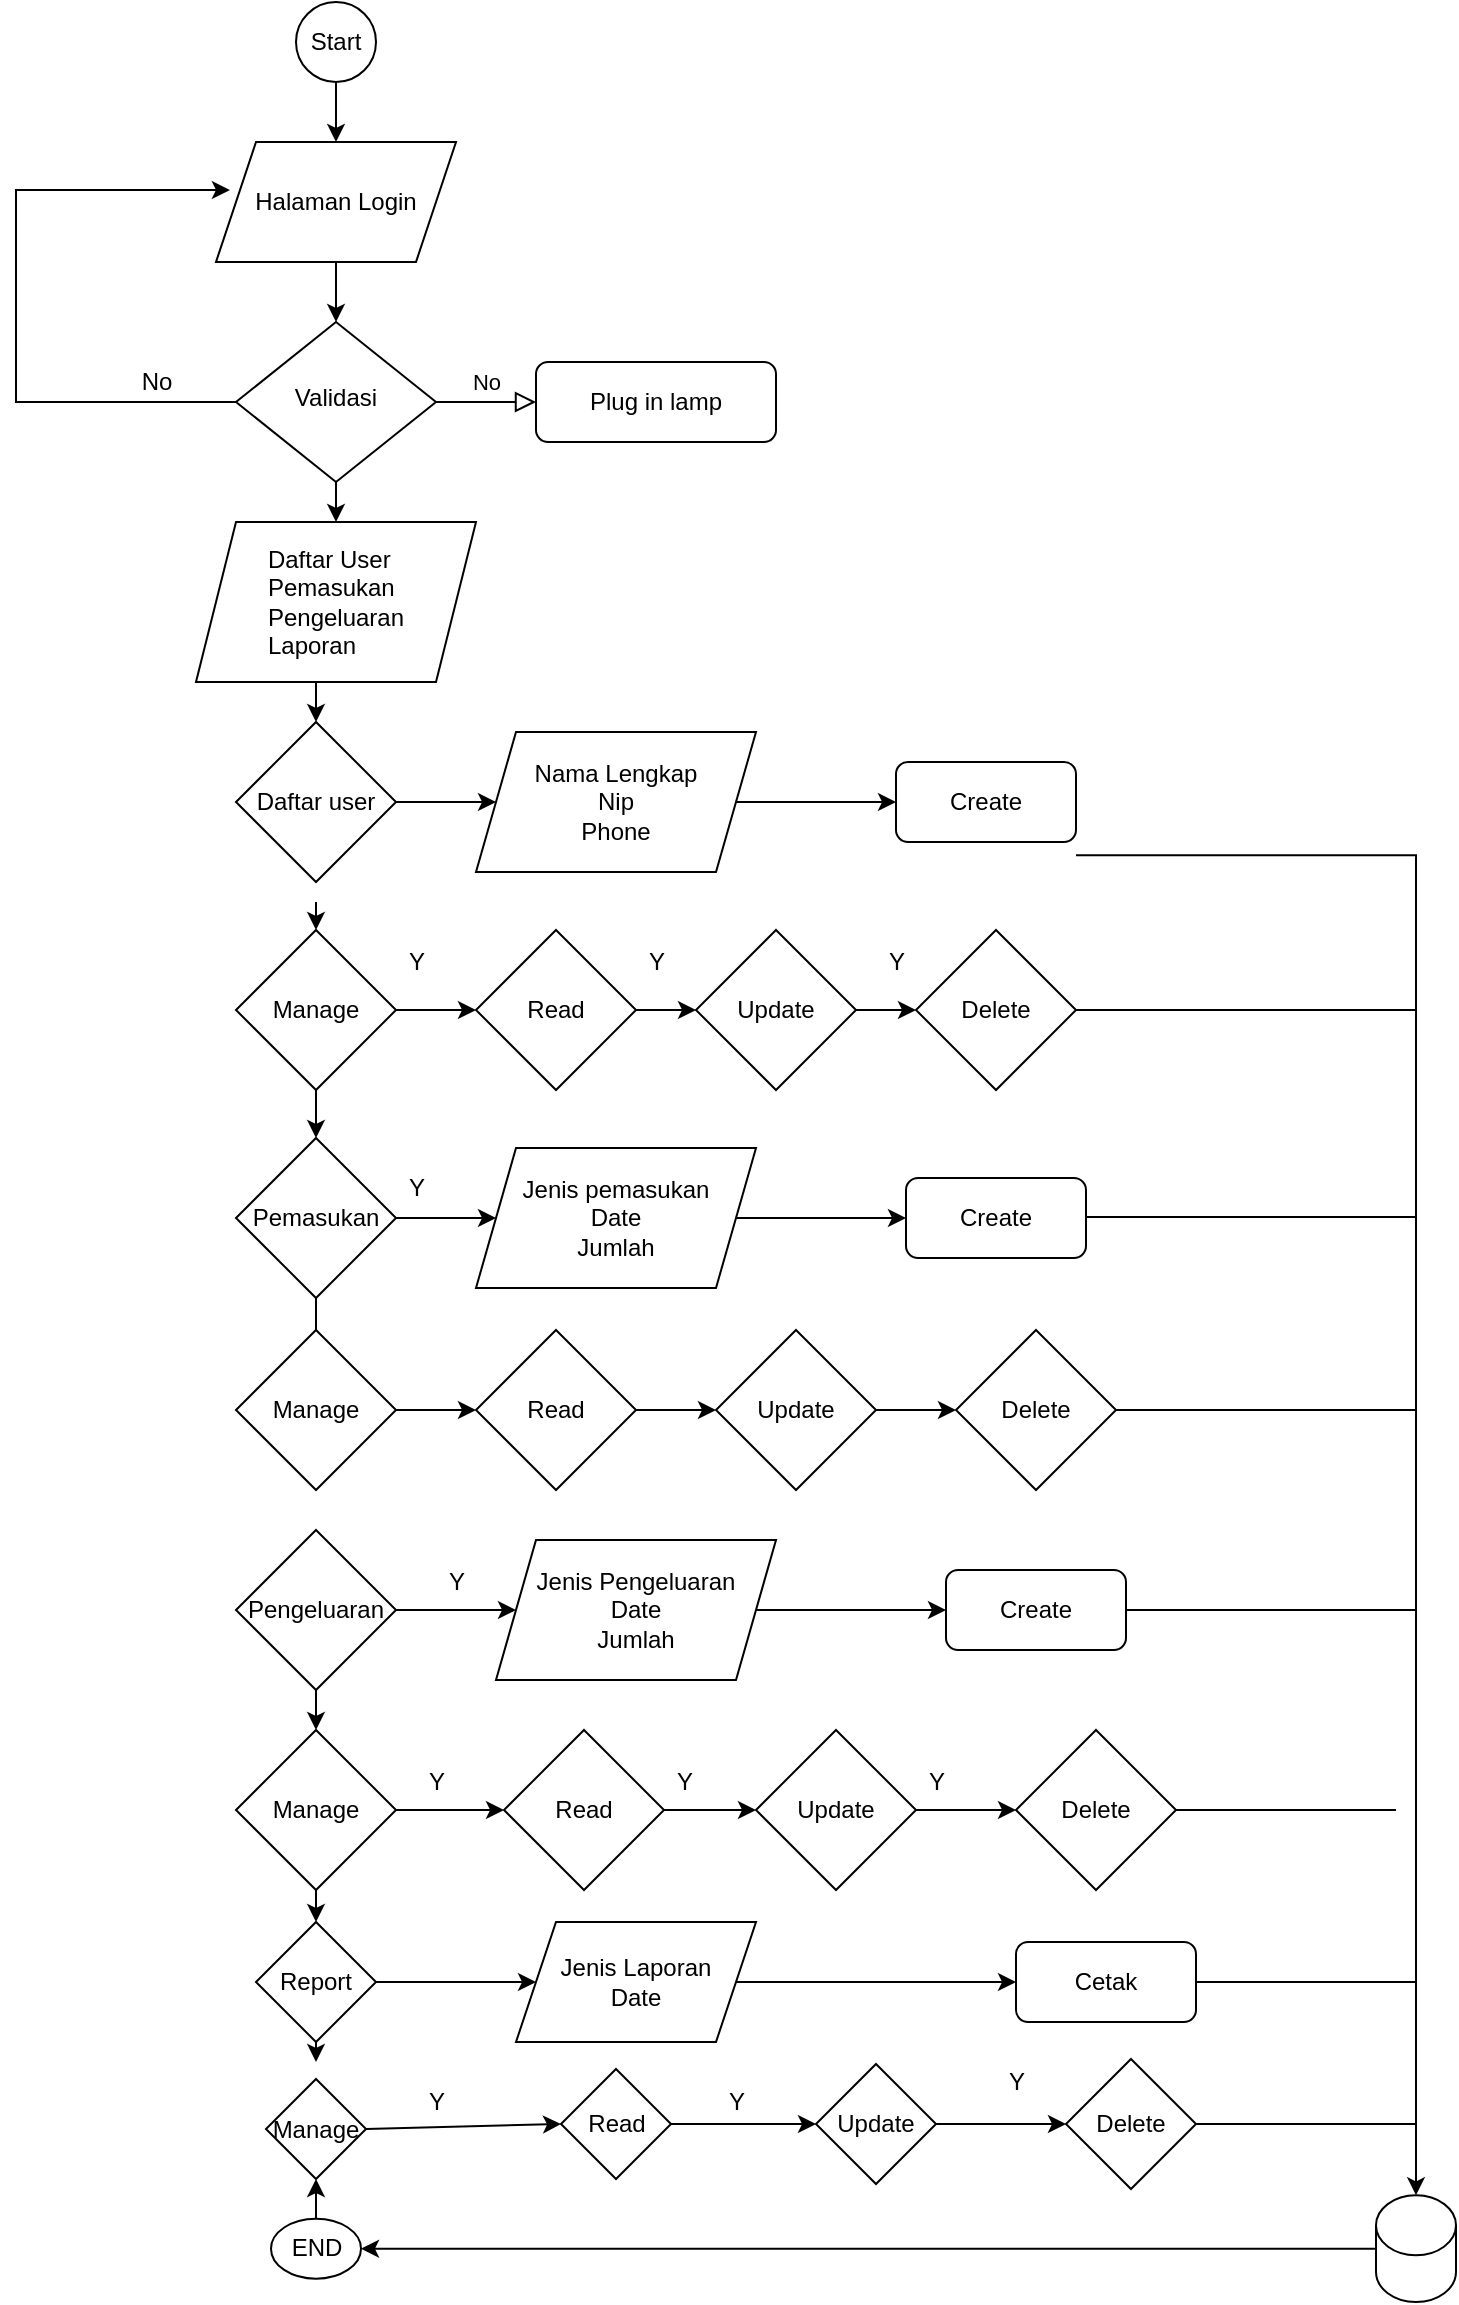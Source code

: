 <mxfile version="16.5.1" type="device"><diagram id="C5RBs43oDa-KdzZeNtuy" name="Page-1"><mxGraphModel dx="868" dy="563" grid="1" gridSize="10" guides="1" tooltips="1" connect="1" arrows="1" fold="1" page="1" pageScale="1" pageWidth="827" pageHeight="1169" math="0" shadow="0"><root><mxCell id="WIyWlLk6GJQsqaUBKTNV-0"/><mxCell id="WIyWlLk6GJQsqaUBKTNV-1" parent="WIyWlLk6GJQsqaUBKTNV-0"/><mxCell id="WIyWlLk6GJQsqaUBKTNV-5" value="No" style="edgeStyle=orthogonalEdgeStyle;rounded=0;html=1;jettySize=auto;orthogonalLoop=1;fontSize=11;endArrow=block;endFill=0;endSize=8;strokeWidth=1;shadow=0;labelBackgroundColor=none;" parent="WIyWlLk6GJQsqaUBKTNV-1" source="WIyWlLk6GJQsqaUBKTNV-6" target="WIyWlLk6GJQsqaUBKTNV-7" edge="1"><mxGeometry y="10" relative="1" as="geometry"><mxPoint as="offset"/></mxGeometry></mxCell><mxCell id="WIyWlLk6GJQsqaUBKTNV-6" value="Validasi" style="rhombus;whiteSpace=wrap;html=1;shadow=0;fontFamily=Helvetica;fontSize=12;align=center;strokeWidth=1;spacing=6;spacingTop=-4;" parent="WIyWlLk6GJQsqaUBKTNV-1" vertex="1"><mxGeometry x="170" y="170" width="100" height="80" as="geometry"/></mxCell><mxCell id="WIyWlLk6GJQsqaUBKTNV-7" value="Plug in lamp" style="rounded=1;whiteSpace=wrap;html=1;fontSize=12;glass=0;strokeWidth=1;shadow=0;" parent="WIyWlLk6GJQsqaUBKTNV-1" vertex="1"><mxGeometry x="320" y="190" width="120" height="40" as="geometry"/></mxCell><mxCell id="Ojrf8QeISL4BftmtHI5l-0" value="Start" style="ellipse;whiteSpace=wrap;html=1;aspect=fixed;" vertex="1" parent="WIyWlLk6GJQsqaUBKTNV-1"><mxGeometry x="200" y="10" width="40" height="40" as="geometry"/></mxCell><mxCell id="Ojrf8QeISL4BftmtHI5l-4" value="" style="endArrow=classic;html=1;rounded=0;exitX=0.5;exitY=1;exitDx=0;exitDy=0;" edge="1" parent="WIyWlLk6GJQsqaUBKTNV-1" source="Ojrf8QeISL4BftmtHI5l-0"><mxGeometry width="50" height="50" relative="1" as="geometry"><mxPoint x="320" y="110" as="sourcePoint"/><mxPoint x="220" y="80" as="targetPoint"/></mxGeometry></mxCell><mxCell id="Ojrf8QeISL4BftmtHI5l-5" value="Halaman Login" style="shape=parallelogram;perimeter=parallelogramPerimeter;whiteSpace=wrap;html=1;fixedSize=1;" vertex="1" parent="WIyWlLk6GJQsqaUBKTNV-1"><mxGeometry x="160" y="80" width="120" height="60" as="geometry"/></mxCell><mxCell id="Ojrf8QeISL4BftmtHI5l-6" value="" style="endArrow=classic;html=1;rounded=0;exitX=0.5;exitY=1;exitDx=0;exitDy=0;" edge="1" parent="WIyWlLk6GJQsqaUBKTNV-1" source="Ojrf8QeISL4BftmtHI5l-5" target="WIyWlLk6GJQsqaUBKTNV-6"><mxGeometry width="50" height="50" relative="1" as="geometry"><mxPoint x="210" y="180" as="sourcePoint"/><mxPoint x="260" y="130" as="targetPoint"/></mxGeometry></mxCell><mxCell id="Ojrf8QeISL4BftmtHI5l-9" value="" style="endArrow=classic;html=1;rounded=0;exitX=0;exitY=0.5;exitDx=0;exitDy=0;entryX=0.058;entryY=0.4;entryDx=0;entryDy=0;entryPerimeter=0;" edge="1" parent="WIyWlLk6GJQsqaUBKTNV-1" source="WIyWlLk6GJQsqaUBKTNV-6" target="Ojrf8QeISL4BftmtHI5l-5"><mxGeometry width="50" height="50" relative="1" as="geometry"><mxPoint x="150" y="220" as="sourcePoint"/><mxPoint x="100" y="160" as="targetPoint"/><Array as="points"><mxPoint x="60" y="210"/><mxPoint x="60" y="104"/></Array></mxGeometry></mxCell><mxCell id="Ojrf8QeISL4BftmtHI5l-11" value="No" style="text;html=1;align=center;verticalAlign=middle;resizable=0;points=[];autosize=1;strokeColor=none;fillColor=none;" vertex="1" parent="WIyWlLk6GJQsqaUBKTNV-1"><mxGeometry x="115" y="190" width="30" height="20" as="geometry"/></mxCell><mxCell id="Ojrf8QeISL4BftmtHI5l-13" value="&lt;div style=&quot;text-align: left&quot;&gt;&lt;span&gt;Daftar User&lt;/span&gt;&lt;/div&gt;&lt;div style=&quot;text-align: left&quot;&gt;&lt;span&gt;Pemasukan&lt;/span&gt;&lt;/div&gt;&lt;div style=&quot;text-align: left&quot;&gt;&lt;span&gt;Pengeluaran&lt;/span&gt;&lt;/div&gt;&lt;div style=&quot;text-align: left&quot;&gt;&lt;span&gt;Laporan&lt;/span&gt;&lt;/div&gt;" style="shape=parallelogram;perimeter=parallelogramPerimeter;whiteSpace=wrap;html=1;fixedSize=1;" vertex="1" parent="WIyWlLk6GJQsqaUBKTNV-1"><mxGeometry x="150" y="270" width="140" height="80" as="geometry"/></mxCell><mxCell id="Ojrf8QeISL4BftmtHI5l-14" value="" style="endArrow=classic;html=1;rounded=0;entryX=0.5;entryY=0;entryDx=0;entryDy=0;" edge="1" parent="WIyWlLk6GJQsqaUBKTNV-1" target="Ojrf8QeISL4BftmtHI5l-13"><mxGeometry width="50" height="50" relative="1" as="geometry"><mxPoint x="220" y="250" as="sourcePoint"/><mxPoint x="270" y="200" as="targetPoint"/></mxGeometry></mxCell><mxCell id="Ojrf8QeISL4BftmtHI5l-21" style="edgeStyle=orthogonalEdgeStyle;rounded=0;orthogonalLoop=1;jettySize=auto;html=1;exitX=1;exitY=0.5;exitDx=0;exitDy=0;entryX=0;entryY=0.5;entryDx=0;entryDy=0;" edge="1" parent="WIyWlLk6GJQsqaUBKTNV-1" source="Ojrf8QeISL4BftmtHI5l-15" target="Ojrf8QeISL4BftmtHI5l-17"><mxGeometry relative="1" as="geometry"/></mxCell><mxCell id="Ojrf8QeISL4BftmtHI5l-15" value="Daftar user" style="rhombus;whiteSpace=wrap;html=1;" vertex="1" parent="WIyWlLk6GJQsqaUBKTNV-1"><mxGeometry x="170" y="370" width="80" height="80" as="geometry"/></mxCell><mxCell id="Ojrf8QeISL4BftmtHI5l-16" value="" style="endArrow=classic;html=1;rounded=0;entryX=0.5;entryY=0;entryDx=0;entryDy=0;" edge="1" parent="WIyWlLk6GJQsqaUBKTNV-1" target="Ojrf8QeISL4BftmtHI5l-15"><mxGeometry width="50" height="50" relative="1" as="geometry"><mxPoint x="210" y="350" as="sourcePoint"/><mxPoint x="260" y="300" as="targetPoint"/></mxGeometry></mxCell><mxCell id="Ojrf8QeISL4BftmtHI5l-17" value="Nama Lengkap&lt;br&gt;Nip&lt;br&gt;Phone" style="shape=parallelogram;perimeter=parallelogramPerimeter;whiteSpace=wrap;html=1;fixedSize=1;" vertex="1" parent="WIyWlLk6GJQsqaUBKTNV-1"><mxGeometry x="290" y="375" width="140" height="70" as="geometry"/></mxCell><mxCell id="Ojrf8QeISL4BftmtHI5l-18" value="" style="endArrow=classic;html=1;rounded=0;" edge="1" parent="WIyWlLk6GJQsqaUBKTNV-1" target="Ojrf8QeISL4BftmtHI5l-25"><mxGeometry width="50" height="50" relative="1" as="geometry"><mxPoint x="210" y="460" as="sourcePoint"/><mxPoint x="260" y="410" as="targetPoint"/></mxGeometry></mxCell><mxCell id="Ojrf8QeISL4BftmtHI5l-20" value="" style="endArrow=classic;html=1;rounded=0;exitX=1;exitY=0.5;exitDx=0;exitDy=0;entryX=0;entryY=0.5;entryDx=0;entryDy=0;" edge="1" parent="WIyWlLk6GJQsqaUBKTNV-1" source="Ojrf8QeISL4BftmtHI5l-17" target="WIyWlLk6GJQsqaUBKTNV-11"><mxGeometry width="50" height="50" relative="1" as="geometry"><mxPoint x="410" y="455" as="sourcePoint"/><mxPoint x="460" y="410" as="targetPoint"/></mxGeometry></mxCell><mxCell id="Ojrf8QeISL4BftmtHI5l-23" value="" style="shape=cylinder3;whiteSpace=wrap;html=1;boundedLbl=1;backgroundOutline=1;size=15;" vertex="1" parent="WIyWlLk6GJQsqaUBKTNV-1"><mxGeometry x="740" y="1106.67" width="40" height="53.33" as="geometry"/></mxCell><mxCell id="Ojrf8QeISL4BftmtHI5l-24" value="" style="endArrow=classic;html=1;rounded=0;startArrow=none;exitX=1;exitY=0.5;exitDx=0;exitDy=0;" edge="1" parent="WIyWlLk6GJQsqaUBKTNV-1"><mxGeometry width="50" height="50" relative="1" as="geometry"><mxPoint x="590" y="436.67" as="sourcePoint"/><mxPoint x="760" y="1106.67" as="targetPoint"/><Array as="points"><mxPoint x="760" y="436.67"/></Array></mxGeometry></mxCell><mxCell id="Ojrf8QeISL4BftmtHI5l-41" style="edgeStyle=orthogonalEdgeStyle;rounded=0;orthogonalLoop=1;jettySize=auto;html=1;exitX=0.5;exitY=1;exitDx=0;exitDy=0;entryX=0.5;entryY=0;entryDx=0;entryDy=0;" edge="1" parent="WIyWlLk6GJQsqaUBKTNV-1" source="Ojrf8QeISL4BftmtHI5l-25" target="Ojrf8QeISL4BftmtHI5l-37"><mxGeometry relative="1" as="geometry"/></mxCell><mxCell id="Ojrf8QeISL4BftmtHI5l-25" value="Manage" style="rhombus;whiteSpace=wrap;html=1;" vertex="1" parent="WIyWlLk6GJQsqaUBKTNV-1"><mxGeometry x="170" y="474" width="80" height="80" as="geometry"/></mxCell><mxCell id="Ojrf8QeISL4BftmtHI5l-26" value="Read" style="rhombus;whiteSpace=wrap;html=1;" vertex="1" parent="WIyWlLk6GJQsqaUBKTNV-1"><mxGeometry x="290" y="474" width="80" height="80" as="geometry"/></mxCell><mxCell id="Ojrf8QeISL4BftmtHI5l-27" value="Update" style="rhombus;whiteSpace=wrap;html=1;" vertex="1" parent="WIyWlLk6GJQsqaUBKTNV-1"><mxGeometry x="400" y="474" width="80" height="80" as="geometry"/></mxCell><mxCell id="Ojrf8QeISL4BftmtHI5l-28" value="Delete" style="rhombus;whiteSpace=wrap;html=1;" vertex="1" parent="WIyWlLk6GJQsqaUBKTNV-1"><mxGeometry x="510" y="474" width="80" height="80" as="geometry"/></mxCell><mxCell id="Ojrf8QeISL4BftmtHI5l-29" value="" style="endArrow=classic;html=1;rounded=0;exitX=1;exitY=0.5;exitDx=0;exitDy=0;entryX=0;entryY=0.5;entryDx=0;entryDy=0;" edge="1" parent="WIyWlLk6GJQsqaUBKTNV-1" source="Ojrf8QeISL4BftmtHI5l-25" target="Ojrf8QeISL4BftmtHI5l-26"><mxGeometry width="50" height="50" relative="1" as="geometry"><mxPoint x="390" y="590" as="sourcePoint"/><mxPoint x="440" y="540" as="targetPoint"/></mxGeometry></mxCell><mxCell id="Ojrf8QeISL4BftmtHI5l-30" value="" style="endArrow=classic;html=1;rounded=0;exitX=1;exitY=0.5;exitDx=0;exitDy=0;entryX=0;entryY=0.5;entryDx=0;entryDy=0;" edge="1" parent="WIyWlLk6GJQsqaUBKTNV-1" source="Ojrf8QeISL4BftmtHI5l-26" target="Ojrf8QeISL4BftmtHI5l-27"><mxGeometry width="50" height="50" relative="1" as="geometry"><mxPoint x="390" y="590" as="sourcePoint"/><mxPoint x="440" y="540" as="targetPoint"/></mxGeometry></mxCell><mxCell id="Ojrf8QeISL4BftmtHI5l-31" value="" style="endArrow=classic;html=1;rounded=0;entryX=0;entryY=0.5;entryDx=0;entryDy=0;exitX=1;exitY=0.5;exitDx=0;exitDy=0;" edge="1" parent="WIyWlLk6GJQsqaUBKTNV-1" source="Ojrf8QeISL4BftmtHI5l-27" target="Ojrf8QeISL4BftmtHI5l-28"><mxGeometry width="50" height="50" relative="1" as="geometry"><mxPoint x="390" y="590" as="sourcePoint"/><mxPoint x="440" y="540" as="targetPoint"/></mxGeometry></mxCell><mxCell id="Ojrf8QeISL4BftmtHI5l-32" value="" style="endArrow=none;html=1;rounded=0;exitX=1;exitY=0.5;exitDx=0;exitDy=0;" edge="1" parent="WIyWlLk6GJQsqaUBKTNV-1" source="Ojrf8QeISL4BftmtHI5l-28"><mxGeometry width="50" height="50" relative="1" as="geometry"><mxPoint x="390" y="590" as="sourcePoint"/><mxPoint x="760" y="514" as="targetPoint"/></mxGeometry></mxCell><mxCell id="Ojrf8QeISL4BftmtHI5l-33" value="END" style="ellipse;whiteSpace=wrap;html=1;" vertex="1" parent="WIyWlLk6GJQsqaUBKTNV-1"><mxGeometry x="187.5" y="1118.34" width="45" height="30" as="geometry"/></mxCell><mxCell id="Ojrf8QeISL4BftmtHI5l-34" value="" style="endArrow=classic;html=1;rounded=0;exitX=0;exitY=0.5;exitDx=0;exitDy=0;exitPerimeter=0;" edge="1" parent="WIyWlLk6GJQsqaUBKTNV-1" source="Ojrf8QeISL4BftmtHI5l-23" target="Ojrf8QeISL4BftmtHI5l-33"><mxGeometry width="50" height="50" relative="1" as="geometry"><mxPoint x="390" y="890" as="sourcePoint"/><mxPoint x="440" y="840" as="targetPoint"/></mxGeometry></mxCell><mxCell id="WIyWlLk6GJQsqaUBKTNV-11" value="Create" style="rounded=1;whiteSpace=wrap;html=1;fontSize=12;glass=0;strokeWidth=1;shadow=0;" parent="WIyWlLk6GJQsqaUBKTNV-1" vertex="1"><mxGeometry x="500" y="390" width="90" height="40" as="geometry"/></mxCell><mxCell id="Ojrf8QeISL4BftmtHI5l-61" style="edgeStyle=orthogonalEdgeStyle;rounded=0;orthogonalLoop=1;jettySize=auto;html=1;exitX=0.5;exitY=1;exitDx=0;exitDy=0;" edge="1" parent="WIyWlLk6GJQsqaUBKTNV-1" source="Ojrf8QeISL4BftmtHI5l-37"><mxGeometry relative="1" as="geometry"><mxPoint x="210" y="710" as="targetPoint"/></mxGeometry></mxCell><mxCell id="Ojrf8QeISL4BftmtHI5l-37" value="Pemasukan" style="rhombus;whiteSpace=wrap;html=1;" vertex="1" parent="WIyWlLk6GJQsqaUBKTNV-1"><mxGeometry x="170" y="578" width="80" height="80" as="geometry"/></mxCell><mxCell id="Ojrf8QeISL4BftmtHI5l-38" value="Jenis pemasukan&lt;br&gt;Date&lt;br&gt;Jumlah" style="shape=parallelogram;perimeter=parallelogramPerimeter;whiteSpace=wrap;html=1;fixedSize=1;" vertex="1" parent="WIyWlLk6GJQsqaUBKTNV-1"><mxGeometry x="290" y="583" width="140" height="70" as="geometry"/></mxCell><mxCell id="Ojrf8QeISL4BftmtHI5l-39" value="" style="endArrow=classic;html=1;rounded=0;entryX=0;entryY=0.5;entryDx=0;entryDy=0;exitX=1;exitY=0.5;exitDx=0;exitDy=0;" edge="1" parent="WIyWlLk6GJQsqaUBKTNV-1" source="Ojrf8QeISL4BftmtHI5l-38" target="Ojrf8QeISL4BftmtHI5l-43"><mxGeometry width="50" height="50" relative="1" as="geometry"><mxPoint x="420" y="640" as="sourcePoint"/><mxPoint x="450" y="585" as="targetPoint"/></mxGeometry></mxCell><mxCell id="Ojrf8QeISL4BftmtHI5l-43" value="Create" style="rounded=1;whiteSpace=wrap;html=1;fontSize=12;glass=0;strokeWidth=1;shadow=0;" vertex="1" parent="WIyWlLk6GJQsqaUBKTNV-1"><mxGeometry x="505" y="598" width="90" height="40" as="geometry"/></mxCell><mxCell id="Ojrf8QeISL4BftmtHI5l-46" value="" style="endArrow=none;html=1;rounded=0;" edge="1" parent="WIyWlLk6GJQsqaUBKTNV-1"><mxGeometry width="50" height="50" relative="1" as="geometry"><mxPoint x="595" y="617.5" as="sourcePoint"/><mxPoint x="760" y="617.5" as="targetPoint"/></mxGeometry></mxCell><mxCell id="Ojrf8QeISL4BftmtHI5l-56" value="Delete" style="rhombus;whiteSpace=wrap;html=1;" vertex="1" parent="WIyWlLk6GJQsqaUBKTNV-1"><mxGeometry x="530" y="674" width="80" height="80" as="geometry"/></mxCell><mxCell id="Ojrf8QeISL4BftmtHI5l-64" value="" style="endArrow=none;html=1;rounded=0;exitX=1;exitY=0.5;exitDx=0;exitDy=0;" edge="1" parent="WIyWlLk6GJQsqaUBKTNV-1" source="Ojrf8QeISL4BftmtHI5l-56"><mxGeometry width="50" height="50" relative="1" as="geometry"><mxPoint x="390" y="690" as="sourcePoint"/><mxPoint x="760" y="714" as="targetPoint"/></mxGeometry></mxCell><mxCell id="Ojrf8QeISL4BftmtHI5l-68" style="edgeStyle=orthogonalEdgeStyle;rounded=0;orthogonalLoop=1;jettySize=auto;html=1;exitX=1;exitY=0.5;exitDx=0;exitDy=0;entryX=0;entryY=0.5;entryDx=0;entryDy=0;" edge="1" parent="WIyWlLk6GJQsqaUBKTNV-1" source="Ojrf8QeISL4BftmtHI5l-65" target="Ojrf8QeISL4BftmtHI5l-66"><mxGeometry relative="1" as="geometry"/></mxCell><mxCell id="Ojrf8QeISL4BftmtHI5l-76" style="edgeStyle=orthogonalEdgeStyle;rounded=0;orthogonalLoop=1;jettySize=auto;html=1;exitX=0.5;exitY=1;exitDx=0;exitDy=0;entryX=0.5;entryY=0;entryDx=0;entryDy=0;" edge="1" parent="WIyWlLk6GJQsqaUBKTNV-1" source="Ojrf8QeISL4BftmtHI5l-65" target="Ojrf8QeISL4BftmtHI5l-72"><mxGeometry relative="1" as="geometry"/></mxCell><mxCell id="Ojrf8QeISL4BftmtHI5l-65" value="Pengeluaran" style="rhombus;whiteSpace=wrap;html=1;" vertex="1" parent="WIyWlLk6GJQsqaUBKTNV-1"><mxGeometry x="170" y="774" width="80" height="80" as="geometry"/></mxCell><mxCell id="Ojrf8QeISL4BftmtHI5l-69" style="edgeStyle=orthogonalEdgeStyle;rounded=0;orthogonalLoop=1;jettySize=auto;html=1;exitX=1;exitY=0.5;exitDx=0;exitDy=0;entryX=0;entryY=0.5;entryDx=0;entryDy=0;" edge="1" parent="WIyWlLk6GJQsqaUBKTNV-1" source="Ojrf8QeISL4BftmtHI5l-66" target="Ojrf8QeISL4BftmtHI5l-67"><mxGeometry relative="1" as="geometry"/></mxCell><mxCell id="Ojrf8QeISL4BftmtHI5l-66" value="Jenis Pengeluaran&lt;br&gt;Date&lt;br&gt;Jumlah" style="shape=parallelogram;perimeter=parallelogramPerimeter;whiteSpace=wrap;html=1;fixedSize=1;" vertex="1" parent="WIyWlLk6GJQsqaUBKTNV-1"><mxGeometry x="300" y="779" width="140" height="70" as="geometry"/></mxCell><mxCell id="Ojrf8QeISL4BftmtHI5l-67" value="Create" style="rounded=1;whiteSpace=wrap;html=1;fontSize=12;glass=0;strokeWidth=1;shadow=0;" vertex="1" parent="WIyWlLk6GJQsqaUBKTNV-1"><mxGeometry x="525" y="794" width="90" height="40" as="geometry"/></mxCell><mxCell id="Ojrf8QeISL4BftmtHI5l-70" value="" style="endArrow=none;html=1;rounded=0;exitX=1;exitY=0.5;exitDx=0;exitDy=0;" edge="1" parent="WIyWlLk6GJQsqaUBKTNV-1" source="Ojrf8QeISL4BftmtHI5l-67"><mxGeometry width="50" height="50" relative="1" as="geometry"><mxPoint x="630" y="860" as="sourcePoint"/><mxPoint x="760" y="814" as="targetPoint"/></mxGeometry></mxCell><mxCell id="Ojrf8QeISL4BftmtHI5l-77" style="edgeStyle=orthogonalEdgeStyle;rounded=0;orthogonalLoop=1;jettySize=auto;html=1;exitX=1;exitY=0.5;exitDx=0;exitDy=0;entryX=0;entryY=0.5;entryDx=0;entryDy=0;" edge="1" parent="WIyWlLk6GJQsqaUBKTNV-1" source="Ojrf8QeISL4BftmtHI5l-72" target="Ojrf8QeISL4BftmtHI5l-73"><mxGeometry relative="1" as="geometry"><mxPoint x="300" y="960" as="targetPoint"/></mxGeometry></mxCell><mxCell id="Ojrf8QeISL4BftmtHI5l-127" style="edgeStyle=orthogonalEdgeStyle;rounded=0;orthogonalLoop=1;jettySize=auto;html=1;exitX=0.5;exitY=1;exitDx=0;exitDy=0;entryX=0.5;entryY=0;entryDx=0;entryDy=0;" edge="1" parent="WIyWlLk6GJQsqaUBKTNV-1" source="Ojrf8QeISL4BftmtHI5l-72" target="Ojrf8QeISL4BftmtHI5l-94"><mxGeometry relative="1" as="geometry"/></mxCell><mxCell id="Ojrf8QeISL4BftmtHI5l-72" value="Manage" style="rhombus;whiteSpace=wrap;html=1;" vertex="1" parent="WIyWlLk6GJQsqaUBKTNV-1"><mxGeometry x="170" y="874" width="80" height="80" as="geometry"/></mxCell><mxCell id="Ojrf8QeISL4BftmtHI5l-78" style="edgeStyle=orthogonalEdgeStyle;rounded=0;orthogonalLoop=1;jettySize=auto;html=1;exitX=1;exitY=0.5;exitDx=0;exitDy=0;entryX=0;entryY=0.5;entryDx=0;entryDy=0;" edge="1" parent="WIyWlLk6GJQsqaUBKTNV-1" source="Ojrf8QeISL4BftmtHI5l-73" target="Ojrf8QeISL4BftmtHI5l-74"><mxGeometry relative="1" as="geometry"/></mxCell><mxCell id="Ojrf8QeISL4BftmtHI5l-73" value="Read" style="rhombus;whiteSpace=wrap;html=1;" vertex="1" parent="WIyWlLk6GJQsqaUBKTNV-1"><mxGeometry x="304" y="874" width="80" height="80" as="geometry"/></mxCell><mxCell id="Ojrf8QeISL4BftmtHI5l-79" style="edgeStyle=orthogonalEdgeStyle;rounded=0;orthogonalLoop=1;jettySize=auto;html=1;exitX=1;exitY=0.5;exitDx=0;exitDy=0;entryX=0;entryY=0.5;entryDx=0;entryDy=0;" edge="1" parent="WIyWlLk6GJQsqaUBKTNV-1" source="Ojrf8QeISL4BftmtHI5l-74" target="Ojrf8QeISL4BftmtHI5l-75"><mxGeometry relative="1" as="geometry"/></mxCell><mxCell id="Ojrf8QeISL4BftmtHI5l-74" value="Update" style="rhombus;whiteSpace=wrap;html=1;" vertex="1" parent="WIyWlLk6GJQsqaUBKTNV-1"><mxGeometry x="430" y="874" width="80" height="80" as="geometry"/></mxCell><mxCell id="Ojrf8QeISL4BftmtHI5l-75" value="Delete" style="rhombus;whiteSpace=wrap;html=1;" vertex="1" parent="WIyWlLk6GJQsqaUBKTNV-1"><mxGeometry x="560" y="874" width="80" height="80" as="geometry"/></mxCell><mxCell id="Ojrf8QeISL4BftmtHI5l-84" value="" style="endArrow=none;html=1;rounded=0;exitX=1;exitY=0.5;exitDx=0;exitDy=0;" edge="1" parent="WIyWlLk6GJQsqaUBKTNV-1" source="Ojrf8QeISL4BftmtHI5l-75"><mxGeometry width="50" height="50" relative="1" as="geometry"><mxPoint x="390" y="890" as="sourcePoint"/><mxPoint x="750" y="914" as="targetPoint"/></mxGeometry></mxCell><mxCell id="Ojrf8QeISL4BftmtHI5l-88" value="Y" style="text;html=1;align=center;verticalAlign=middle;resizable=0;points=[];autosize=1;strokeColor=none;fillColor=none;" vertex="1" parent="WIyWlLk6GJQsqaUBKTNV-1"><mxGeometry x="270" y="790" width="20" height="20" as="geometry"/></mxCell><mxCell id="Ojrf8QeISL4BftmtHI5l-90" value="Y" style="text;html=1;align=center;verticalAlign=middle;resizable=0;points=[];autosize=1;strokeColor=none;fillColor=none;" vertex="1" parent="WIyWlLk6GJQsqaUBKTNV-1"><mxGeometry x="250" y="593" width="20" height="20" as="geometry"/></mxCell><mxCell id="Ojrf8QeISL4BftmtHI5l-91" value="Y" style="text;html=1;align=center;verticalAlign=middle;resizable=0;points=[];autosize=1;strokeColor=none;fillColor=none;" vertex="1" parent="WIyWlLk6GJQsqaUBKTNV-1"><mxGeometry x="260" y="890" width="20" height="20" as="geometry"/></mxCell><mxCell id="Ojrf8QeISL4BftmtHI5l-92" value="Y" style="text;html=1;align=center;verticalAlign=middle;resizable=0;points=[];autosize=1;strokeColor=none;fillColor=none;" vertex="1" parent="WIyWlLk6GJQsqaUBKTNV-1"><mxGeometry x="384" y="890" width="20" height="20" as="geometry"/></mxCell><mxCell id="Ojrf8QeISL4BftmtHI5l-93" value="Y" style="text;html=1;align=center;verticalAlign=middle;resizable=0;points=[];autosize=1;strokeColor=none;fillColor=none;" vertex="1" parent="WIyWlLk6GJQsqaUBKTNV-1"><mxGeometry x="510" y="890" width="20" height="20" as="geometry"/></mxCell><mxCell id="Ojrf8QeISL4BftmtHI5l-128" style="edgeStyle=orthogonalEdgeStyle;rounded=0;orthogonalLoop=1;jettySize=auto;html=1;exitX=0.5;exitY=1;exitDx=0;exitDy=0;" edge="1" parent="WIyWlLk6GJQsqaUBKTNV-1" source="Ojrf8QeISL4BftmtHI5l-94"><mxGeometry relative="1" as="geometry"><mxPoint x="210" y="1040" as="targetPoint"/></mxGeometry></mxCell><mxCell id="Ojrf8QeISL4BftmtHI5l-94" value="Report" style="rhombus;whiteSpace=wrap;html=1;" vertex="1" parent="WIyWlLk6GJQsqaUBKTNV-1"><mxGeometry x="180" y="970" width="60" height="60" as="geometry"/></mxCell><mxCell id="Ojrf8QeISL4BftmtHI5l-97" value="" style="endArrow=classic;html=1;rounded=0;exitX=1;exitY=0.5;exitDx=0;exitDy=0;entryX=0;entryY=0.5;entryDx=0;entryDy=0;" edge="1" parent="WIyWlLk6GJQsqaUBKTNV-1" source="Ojrf8QeISL4BftmtHI5l-37" target="Ojrf8QeISL4BftmtHI5l-38"><mxGeometry width="50" height="50" relative="1" as="geometry"><mxPoint x="390" y="590" as="sourcePoint"/><mxPoint x="440" y="540" as="targetPoint"/></mxGeometry></mxCell><mxCell id="Ojrf8QeISL4BftmtHI5l-101" value="Manage" style="rhombus;whiteSpace=wrap;html=1;" vertex="1" parent="WIyWlLk6GJQsqaUBKTNV-1"><mxGeometry x="170" y="674" width="80" height="80" as="geometry"/></mxCell><mxCell id="Ojrf8QeISL4BftmtHI5l-102" value="Read" style="rhombus;whiteSpace=wrap;html=1;" vertex="1" parent="WIyWlLk6GJQsqaUBKTNV-1"><mxGeometry x="290" y="674" width="80" height="80" as="geometry"/></mxCell><mxCell id="Ojrf8QeISL4BftmtHI5l-103" value="Update" style="rhombus;whiteSpace=wrap;html=1;" vertex="1" parent="WIyWlLk6GJQsqaUBKTNV-1"><mxGeometry x="410" y="674" width="80" height="80" as="geometry"/></mxCell><mxCell id="Ojrf8QeISL4BftmtHI5l-104" value="Jenis Laporan&lt;br&gt;Date" style="shape=parallelogram;perimeter=parallelogramPerimeter;whiteSpace=wrap;html=1;fixedSize=1;" vertex="1" parent="WIyWlLk6GJQsqaUBKTNV-1"><mxGeometry x="310" y="970" width="120" height="60" as="geometry"/></mxCell><mxCell id="Ojrf8QeISL4BftmtHI5l-105" value="Cetak" style="rounded=1;whiteSpace=wrap;html=1;fontSize=12;glass=0;strokeWidth=1;shadow=0;" vertex="1" parent="WIyWlLk6GJQsqaUBKTNV-1"><mxGeometry x="560" y="980" width="90" height="40" as="geometry"/></mxCell><mxCell id="Ojrf8QeISL4BftmtHI5l-106" value="" style="endArrow=classic;html=1;rounded=0;entryX=0;entryY=0.5;entryDx=0;entryDy=0;exitX=1;exitY=0.5;exitDx=0;exitDy=0;" edge="1" parent="WIyWlLk6GJQsqaUBKTNV-1" source="Ojrf8QeISL4BftmtHI5l-104" target="Ojrf8QeISL4BftmtHI5l-105"><mxGeometry width="50" height="50" relative="1" as="geometry"><mxPoint x="390" y="1080" as="sourcePoint"/><mxPoint x="440" y="1030" as="targetPoint"/></mxGeometry></mxCell><mxCell id="Ojrf8QeISL4BftmtHI5l-107" value="" style="endArrow=classic;html=1;rounded=0;exitX=1;exitY=0.5;exitDx=0;exitDy=0;entryX=0;entryY=0.5;entryDx=0;entryDy=0;" edge="1" parent="WIyWlLk6GJQsqaUBKTNV-1" source="Ojrf8QeISL4BftmtHI5l-94" target="Ojrf8QeISL4BftmtHI5l-104"><mxGeometry width="50" height="50" relative="1" as="geometry"><mxPoint x="390" y="1080" as="sourcePoint"/><mxPoint x="440" y="1030" as="targetPoint"/></mxGeometry></mxCell><mxCell id="Ojrf8QeISL4BftmtHI5l-108" value="" style="endArrow=none;html=1;rounded=0;exitX=1;exitY=0.5;exitDx=0;exitDy=0;" edge="1" parent="WIyWlLk6GJQsqaUBKTNV-1" source="Ojrf8QeISL4BftmtHI5l-105"><mxGeometry width="50" height="50" relative="1" as="geometry"><mxPoint x="390" y="1080" as="sourcePoint"/><mxPoint x="760" y="1000" as="targetPoint"/></mxGeometry></mxCell><mxCell id="Ojrf8QeISL4BftmtHI5l-109" value="Manage" style="rhombus;whiteSpace=wrap;html=1;" vertex="1" parent="WIyWlLk6GJQsqaUBKTNV-1"><mxGeometry x="185" y="1048.5" width="50" height="50" as="geometry"/></mxCell><mxCell id="Ojrf8QeISL4BftmtHI5l-110" value="Read" style="rhombus;whiteSpace=wrap;html=1;" vertex="1" parent="WIyWlLk6GJQsqaUBKTNV-1"><mxGeometry x="332.5" y="1043.5" width="55" height="55" as="geometry"/></mxCell><mxCell id="Ojrf8QeISL4BftmtHI5l-115" style="edgeStyle=orthogonalEdgeStyle;rounded=0;orthogonalLoop=1;jettySize=auto;html=1;exitX=1;exitY=0.5;exitDx=0;exitDy=0;entryX=0;entryY=0.5;entryDx=0;entryDy=0;" edge="1" parent="WIyWlLk6GJQsqaUBKTNV-1" source="Ojrf8QeISL4BftmtHI5l-111" target="Ojrf8QeISL4BftmtHI5l-112"><mxGeometry relative="1" as="geometry"/></mxCell><mxCell id="Ojrf8QeISL4BftmtHI5l-111" value="Update" style="rhombus;whiteSpace=wrap;html=1;" vertex="1" parent="WIyWlLk6GJQsqaUBKTNV-1"><mxGeometry x="460" y="1041" width="60" height="60" as="geometry"/></mxCell><mxCell id="Ojrf8QeISL4BftmtHI5l-112" value="Delete" style="rhombus;whiteSpace=wrap;html=1;" vertex="1" parent="WIyWlLk6GJQsqaUBKTNV-1"><mxGeometry x="585" y="1038.5" width="65" height="65" as="geometry"/></mxCell><mxCell id="Ojrf8QeISL4BftmtHI5l-113" value="" style="endArrow=classic;html=1;rounded=0;exitX=1;exitY=0.5;exitDx=0;exitDy=0;entryX=0;entryY=0.5;entryDx=0;entryDy=0;" edge="1" parent="WIyWlLk6GJQsqaUBKTNV-1" source="Ojrf8QeISL4BftmtHI5l-109" target="Ojrf8QeISL4BftmtHI5l-110"><mxGeometry width="50" height="50" relative="1" as="geometry"><mxPoint x="390" y="1080" as="sourcePoint"/><mxPoint x="440" y="1030" as="targetPoint"/></mxGeometry></mxCell><mxCell id="Ojrf8QeISL4BftmtHI5l-114" value="" style="endArrow=classic;html=1;rounded=0;exitX=1;exitY=0.5;exitDx=0;exitDy=0;entryX=0;entryY=0.5;entryDx=0;entryDy=0;" edge="1" parent="WIyWlLk6GJQsqaUBKTNV-1" source="Ojrf8QeISL4BftmtHI5l-110" target="Ojrf8QeISL4BftmtHI5l-111"><mxGeometry width="50" height="50" relative="1" as="geometry"><mxPoint x="390" y="1080" as="sourcePoint"/><mxPoint x="440" y="1030" as="targetPoint"/></mxGeometry></mxCell><mxCell id="Ojrf8QeISL4BftmtHI5l-116" value="" style="endArrow=none;html=1;rounded=0;exitX=1;exitY=0.5;exitDx=0;exitDy=0;" edge="1" parent="WIyWlLk6GJQsqaUBKTNV-1" source="Ojrf8QeISL4BftmtHI5l-112"><mxGeometry width="50" height="50" relative="1" as="geometry"><mxPoint x="640" y="1070" as="sourcePoint"/><mxPoint x="760" y="1071" as="targetPoint"/></mxGeometry></mxCell><mxCell id="Ojrf8QeISL4BftmtHI5l-117" value="Y" style="text;html=1;align=center;verticalAlign=middle;resizable=0;points=[];autosize=1;strokeColor=none;fillColor=none;" vertex="1" parent="WIyWlLk6GJQsqaUBKTNV-1"><mxGeometry x="260" y="1050" width="20" height="20" as="geometry"/></mxCell><mxCell id="Ojrf8QeISL4BftmtHI5l-118" value="Y" style="text;html=1;align=center;verticalAlign=middle;resizable=0;points=[];autosize=1;strokeColor=none;fillColor=none;" vertex="1" parent="WIyWlLk6GJQsqaUBKTNV-1"><mxGeometry x="410" y="1050" width="20" height="20" as="geometry"/></mxCell><mxCell id="Ojrf8QeISL4BftmtHI5l-119" value="Y" style="text;html=1;align=center;verticalAlign=middle;resizable=0;points=[];autosize=1;strokeColor=none;fillColor=none;" vertex="1" parent="WIyWlLk6GJQsqaUBKTNV-1"><mxGeometry x="550" y="1040" width="20" height="20" as="geometry"/></mxCell><mxCell id="Ojrf8QeISL4BftmtHI5l-120" value="" style="endArrow=classic;html=1;rounded=0;exitX=0.5;exitY=0;exitDx=0;exitDy=0;entryX=0.5;entryY=1;entryDx=0;entryDy=0;" edge="1" parent="WIyWlLk6GJQsqaUBKTNV-1" source="Ojrf8QeISL4BftmtHI5l-33" target="Ojrf8QeISL4BftmtHI5l-109"><mxGeometry width="50" height="50" relative="1" as="geometry"><mxPoint x="390" y="1080" as="sourcePoint"/><mxPoint x="440" y="1030" as="targetPoint"/></mxGeometry></mxCell><mxCell id="Ojrf8QeISL4BftmtHI5l-121" value="Y" style="text;html=1;align=center;verticalAlign=middle;resizable=0;points=[];autosize=1;strokeColor=none;fillColor=none;" vertex="1" parent="WIyWlLk6GJQsqaUBKTNV-1"><mxGeometry x="250" y="480" width="20" height="20" as="geometry"/></mxCell><mxCell id="Ojrf8QeISL4BftmtHI5l-122" value="Y" style="text;html=1;align=center;verticalAlign=middle;resizable=0;points=[];autosize=1;strokeColor=none;fillColor=none;" vertex="1" parent="WIyWlLk6GJQsqaUBKTNV-1"><mxGeometry x="370" y="480" width="20" height="20" as="geometry"/></mxCell><mxCell id="Ojrf8QeISL4BftmtHI5l-123" value="Y" style="text;html=1;align=center;verticalAlign=middle;resizable=0;points=[];autosize=1;strokeColor=none;fillColor=none;" vertex="1" parent="WIyWlLk6GJQsqaUBKTNV-1"><mxGeometry x="490" y="480" width="20" height="20" as="geometry"/></mxCell><mxCell id="Ojrf8QeISL4BftmtHI5l-124" value="" style="endArrow=classic;html=1;rounded=0;exitX=1;exitY=0.5;exitDx=0;exitDy=0;entryX=0;entryY=0.5;entryDx=0;entryDy=0;" edge="1" parent="WIyWlLk6GJQsqaUBKTNV-1" source="Ojrf8QeISL4BftmtHI5l-101" target="Ojrf8QeISL4BftmtHI5l-102"><mxGeometry width="50" height="50" relative="1" as="geometry"><mxPoint x="390" y="680" as="sourcePoint"/><mxPoint x="440" y="630" as="targetPoint"/></mxGeometry></mxCell><mxCell id="Ojrf8QeISL4BftmtHI5l-125" value="" style="endArrow=classic;html=1;rounded=0;exitX=1;exitY=0.5;exitDx=0;exitDy=0;entryX=0;entryY=0.5;entryDx=0;entryDy=0;" edge="1" parent="WIyWlLk6GJQsqaUBKTNV-1" source="Ojrf8QeISL4BftmtHI5l-102" target="Ojrf8QeISL4BftmtHI5l-103"><mxGeometry width="50" height="50" relative="1" as="geometry"><mxPoint x="390" y="680" as="sourcePoint"/><mxPoint x="440" y="630" as="targetPoint"/></mxGeometry></mxCell><mxCell id="Ojrf8QeISL4BftmtHI5l-126" value="" style="endArrow=classic;html=1;rounded=0;entryX=0;entryY=0.5;entryDx=0;entryDy=0;" edge="1" parent="WIyWlLk6GJQsqaUBKTNV-1" source="Ojrf8QeISL4BftmtHI5l-103" target="Ojrf8QeISL4BftmtHI5l-56"><mxGeometry width="50" height="50" relative="1" as="geometry"><mxPoint x="390" y="680" as="sourcePoint"/><mxPoint x="440" y="630" as="targetPoint"/></mxGeometry></mxCell></root></mxGraphModel></diagram></mxfile>